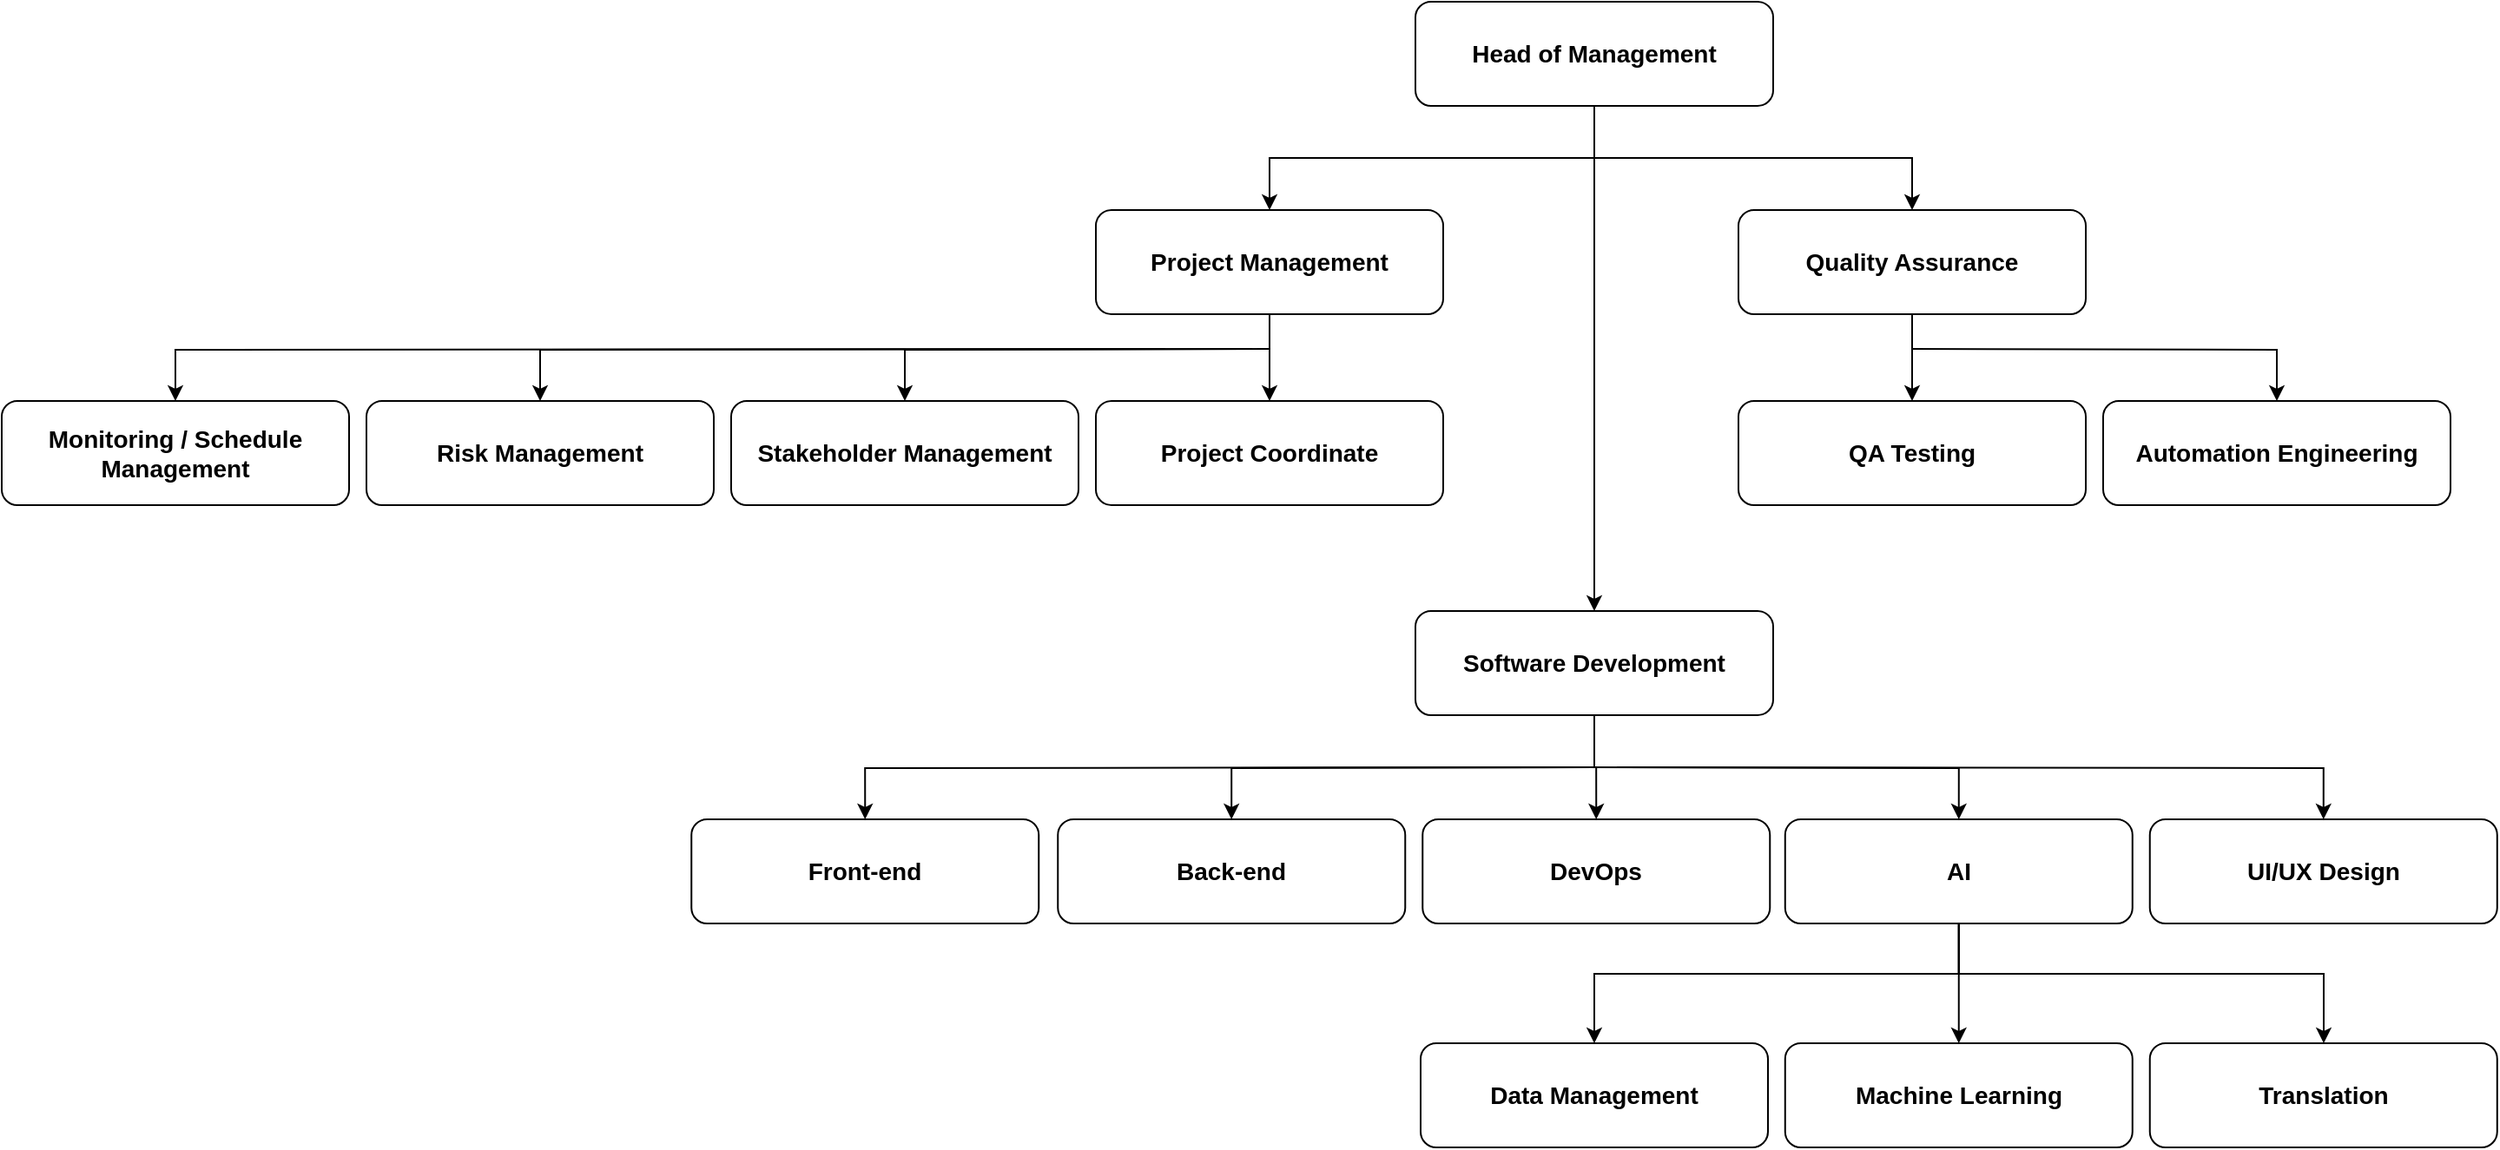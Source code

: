 <mxfile version="24.0.7" type="github">
  <diagram name="Page-1" id="82L-B2ZSY294zVl5sZpA">
    <mxGraphModel dx="2867" dy="1187" grid="1" gridSize="10" guides="1" tooltips="1" connect="1" arrows="1" fold="1" page="1" pageScale="1" pageWidth="827" pageHeight="1169" math="0" shadow="0">
      <root>
        <mxCell id="0" />
        <mxCell id="1" parent="0" />
        <mxCell id="OmLeFIbTsn0oFIIFFMY4-1" style="edgeStyle=orthogonalEdgeStyle;rounded=0;orthogonalLoop=1;jettySize=auto;html=1;entryX=0.5;entryY=0;entryDx=0;entryDy=0;" parent="1" source="OmLeFIbTsn0oFIIFFMY4-4" target="OmLeFIbTsn0oFIIFFMY4-10" edge="1">
          <mxGeometry relative="1" as="geometry" />
        </mxCell>
        <mxCell id="OmLeFIbTsn0oFIIFFMY4-2" style="edgeStyle=orthogonalEdgeStyle;rounded=0;orthogonalLoop=1;jettySize=auto;html=1;entryX=0.5;entryY=0;entryDx=0;entryDy=0;" parent="1" source="OmLeFIbTsn0oFIIFFMY4-4" target="OmLeFIbTsn0oFIIFFMY4-15" edge="1">
          <mxGeometry relative="1" as="geometry" />
        </mxCell>
        <mxCell id="OmLeFIbTsn0oFIIFFMY4-3" style="edgeStyle=orthogonalEdgeStyle;rounded=0;orthogonalLoop=1;jettySize=auto;html=1;entryX=0.5;entryY=0;entryDx=0;entryDy=0;" parent="1" source="OmLeFIbTsn0oFIIFFMY4-4" target="OmLeFIbTsn0oFIIFFMY4-18" edge="1">
          <mxGeometry relative="1" as="geometry" />
        </mxCell>
        <mxCell id="OmLeFIbTsn0oFIIFFMY4-4" value="&lt;span style=&quot;font-size: 14px;&quot;&gt;&lt;b&gt;Head of Management&lt;/b&gt;&lt;/span&gt;" style="rounded=1;whiteSpace=wrap;html=1;" parent="1" vertex="1">
          <mxGeometry x="294" y="70" width="206" height="60" as="geometry" />
        </mxCell>
        <mxCell id="OmLeFIbTsn0oFIIFFMY4-5" style="edgeStyle=orthogonalEdgeStyle;rounded=0;orthogonalLoop=1;jettySize=auto;html=1;entryX=0.5;entryY=0;entryDx=0;entryDy=0;" parent="1" source="OmLeFIbTsn0oFIIFFMY4-10" target="OmLeFIbTsn0oFIIFFMY4-21" edge="1">
          <mxGeometry relative="1" as="geometry" />
        </mxCell>
        <mxCell id="OmLeFIbTsn0oFIIFFMY4-6" style="edgeStyle=orthogonalEdgeStyle;rounded=0;orthogonalLoop=1;jettySize=auto;html=1;" parent="1" target="OmLeFIbTsn0oFIIFFMY4-20" edge="1">
          <mxGeometry relative="1" as="geometry">
            <mxPoint x="397" y="511" as="sourcePoint" />
          </mxGeometry>
        </mxCell>
        <mxCell id="OmLeFIbTsn0oFIIFFMY4-7" style="edgeStyle=orthogonalEdgeStyle;rounded=0;orthogonalLoop=1;jettySize=auto;html=1;entryX=0.5;entryY=0;entryDx=0;entryDy=0;" parent="1" target="OmLeFIbTsn0oFIIFFMY4-19" edge="1">
          <mxGeometry relative="1" as="geometry">
            <mxPoint x="390" y="511" as="sourcePoint" />
          </mxGeometry>
        </mxCell>
        <mxCell id="OmLeFIbTsn0oFIIFFMY4-8" style="edgeStyle=orthogonalEdgeStyle;rounded=0;orthogonalLoop=1;jettySize=auto;html=1;entryX=0.5;entryY=0;entryDx=0;entryDy=0;" parent="1" target="OmLeFIbTsn0oFIIFFMY4-22" edge="1">
          <mxGeometry relative="1" as="geometry">
            <mxPoint x="390" y="511" as="sourcePoint" />
          </mxGeometry>
        </mxCell>
        <mxCell id="OmLeFIbTsn0oFIIFFMY4-9" style="edgeStyle=orthogonalEdgeStyle;rounded=0;orthogonalLoop=1;jettySize=auto;html=1;entryX=0.5;entryY=0;entryDx=0;entryDy=0;" parent="1" target="OmLeFIbTsn0oFIIFFMY4-23" edge="1">
          <mxGeometry relative="1" as="geometry">
            <mxPoint x="410" y="511" as="sourcePoint" />
          </mxGeometry>
        </mxCell>
        <mxCell id="OmLeFIbTsn0oFIIFFMY4-10" value="&lt;span style=&quot;font-size: 14px;&quot;&gt;&lt;b&gt;Software Development&lt;/b&gt;&lt;/span&gt;" style="rounded=1;whiteSpace=wrap;html=1;" parent="1" vertex="1">
          <mxGeometry x="294" y="421" width="206" height="60" as="geometry" />
        </mxCell>
        <mxCell id="OmLeFIbTsn0oFIIFFMY4-11" style="edgeStyle=orthogonalEdgeStyle;rounded=0;orthogonalLoop=1;jettySize=auto;html=1;entryX=0.5;entryY=0;entryDx=0;entryDy=0;" parent="1" source="OmLeFIbTsn0oFIIFFMY4-15" target="OmLeFIbTsn0oFIIFFMY4-26" edge="1">
          <mxGeometry relative="1" as="geometry" />
        </mxCell>
        <mxCell id="OmLeFIbTsn0oFIIFFMY4-12" style="edgeStyle=orthogonalEdgeStyle;rounded=0;orthogonalLoop=1;jettySize=auto;html=1;entryX=0.5;entryY=0;entryDx=0;entryDy=0;" parent="1" target="OmLeFIbTsn0oFIIFFMY4-27" edge="1">
          <mxGeometry relative="1" as="geometry">
            <mxPoint x="210" y="270" as="sourcePoint" />
          </mxGeometry>
        </mxCell>
        <mxCell id="OmLeFIbTsn0oFIIFFMY4-13" style="edgeStyle=orthogonalEdgeStyle;rounded=0;orthogonalLoop=1;jettySize=auto;html=1;entryX=0.5;entryY=0;entryDx=0;entryDy=0;" parent="1" target="OmLeFIbTsn0oFIIFFMY4-28" edge="1">
          <mxGeometry relative="1" as="geometry">
            <mxPoint x="200" y="270" as="sourcePoint" />
          </mxGeometry>
        </mxCell>
        <mxCell id="OmLeFIbTsn0oFIIFFMY4-14" style="edgeStyle=orthogonalEdgeStyle;rounded=0;orthogonalLoop=1;jettySize=auto;html=1;entryX=0.5;entryY=0;entryDx=0;entryDy=0;" parent="1" target="OmLeFIbTsn0oFIIFFMY4-29" edge="1">
          <mxGeometry relative="1" as="geometry">
            <mxPoint x="150" y="270" as="sourcePoint" />
          </mxGeometry>
        </mxCell>
        <mxCell id="OmLeFIbTsn0oFIIFFMY4-15" value="&lt;span style=&quot;font-size: 14px;&quot;&gt;&lt;b&gt;Project Management&lt;/b&gt;&lt;/span&gt;" style="rounded=1;whiteSpace=wrap;html=1;" parent="1" vertex="1">
          <mxGeometry x="110.0" y="190" width="200" height="60" as="geometry" />
        </mxCell>
        <mxCell id="OmLeFIbTsn0oFIIFFMY4-16" style="edgeStyle=orthogonalEdgeStyle;rounded=0;orthogonalLoop=1;jettySize=auto;html=1;entryX=0.5;entryY=0;entryDx=0;entryDy=0;" parent="1" source="OmLeFIbTsn0oFIIFFMY4-18" target="OmLeFIbTsn0oFIIFFMY4-24" edge="1">
          <mxGeometry relative="1" as="geometry" />
        </mxCell>
        <mxCell id="OmLeFIbTsn0oFIIFFMY4-17" style="edgeStyle=orthogonalEdgeStyle;rounded=0;orthogonalLoop=1;jettySize=auto;html=1;entryX=0.5;entryY=0;entryDx=0;entryDy=0;" parent="1" target="OmLeFIbTsn0oFIIFFMY4-25" edge="1">
          <mxGeometry relative="1" as="geometry">
            <mxPoint x="580" y="270" as="sourcePoint" />
          </mxGeometry>
        </mxCell>
        <mxCell id="OmLeFIbTsn0oFIIFFMY4-18" value="&lt;span style=&quot;font-size: 14px;&quot;&gt;&lt;b&gt;Quality Assurance&lt;/b&gt;&lt;/span&gt;" style="rounded=1;whiteSpace=wrap;html=1;" parent="1" vertex="1">
          <mxGeometry x="480.0" y="190" width="200" height="60" as="geometry" />
        </mxCell>
        <mxCell id="OmLeFIbTsn0oFIIFFMY4-19" value="&lt;span style=&quot;font-size: 14px;&quot;&gt;&lt;b&gt;Front-end&lt;/b&gt;&lt;/span&gt;" style="rounded=1;whiteSpace=wrap;html=1;" parent="1" vertex="1">
          <mxGeometry x="-122.87" y="541" width="200" height="60" as="geometry" />
        </mxCell>
        <mxCell id="OmLeFIbTsn0oFIIFFMY4-20" value="&lt;span style=&quot;font-size: 14px;&quot;&gt;&lt;b&gt;Back-end&lt;/b&gt;&lt;/span&gt;" style="rounded=1;whiteSpace=wrap;html=1;" parent="1" vertex="1">
          <mxGeometry x="88.13" y="541" width="200" height="60" as="geometry" />
        </mxCell>
        <mxCell id="OmLeFIbTsn0oFIIFFMY4-21" value="&lt;span style=&quot;font-size: 14px;&quot;&gt;&lt;b&gt;DevOps&lt;/b&gt;&lt;/span&gt;" style="rounded=1;whiteSpace=wrap;html=1;" parent="1" vertex="1">
          <mxGeometry x="298.13" y="541" width="200" height="60" as="geometry" />
        </mxCell>
        <mxCell id="Boxv59BXDJHPMvT0WCM8-4" style="edgeStyle=orthogonalEdgeStyle;rounded=0;orthogonalLoop=1;jettySize=auto;html=1;exitX=0.5;exitY=1;exitDx=0;exitDy=0;entryX=0.5;entryY=0;entryDx=0;entryDy=0;" parent="1" source="OmLeFIbTsn0oFIIFFMY4-22" target="Boxv59BXDJHPMvT0WCM8-2" edge="1">
          <mxGeometry relative="1" as="geometry" />
        </mxCell>
        <mxCell id="Boxv59BXDJHPMvT0WCM8-5" style="edgeStyle=orthogonalEdgeStyle;rounded=0;orthogonalLoop=1;jettySize=auto;html=1;" parent="1" source="OmLeFIbTsn0oFIIFFMY4-22" target="Boxv59BXDJHPMvT0WCM8-1" edge="1">
          <mxGeometry relative="1" as="geometry">
            <Array as="points">
              <mxPoint x="607" y="630" />
              <mxPoint x="397" y="630" />
            </Array>
          </mxGeometry>
        </mxCell>
        <mxCell id="Boxv59BXDJHPMvT0WCM8-6" style="edgeStyle=orthogonalEdgeStyle;rounded=0;orthogonalLoop=1;jettySize=auto;html=1;" parent="1" source="OmLeFIbTsn0oFIIFFMY4-22" target="Boxv59BXDJHPMvT0WCM8-3" edge="1">
          <mxGeometry relative="1" as="geometry">
            <Array as="points">
              <mxPoint x="607" y="630" />
              <mxPoint x="817" y="630" />
            </Array>
          </mxGeometry>
        </mxCell>
        <mxCell id="OmLeFIbTsn0oFIIFFMY4-22" value="&lt;span style=&quot;font-size: 14px;&quot;&gt;&lt;b&gt;AI&lt;/b&gt;&lt;/span&gt;" style="rounded=1;whiteSpace=wrap;html=1;" parent="1" vertex="1">
          <mxGeometry x="506.88" y="541" width="200" height="60" as="geometry" />
        </mxCell>
        <mxCell id="OmLeFIbTsn0oFIIFFMY4-23" value="&lt;span style=&quot;font-size: 14px;&quot;&gt;&lt;b&gt;UI/UX Design&lt;/b&gt;&lt;/span&gt;" style="rounded=1;whiteSpace=wrap;html=1;" parent="1" vertex="1">
          <mxGeometry x="716.88" y="541" width="200" height="60" as="geometry" />
        </mxCell>
        <mxCell id="OmLeFIbTsn0oFIIFFMY4-24" value="&lt;span style=&quot;font-size: 14px;&quot;&gt;&lt;b&gt;QA Testing&lt;/b&gt;&lt;/span&gt;" style="rounded=1;whiteSpace=wrap;html=1;" parent="1" vertex="1">
          <mxGeometry x="480.0" y="300" width="200" height="60" as="geometry" />
        </mxCell>
        <mxCell id="OmLeFIbTsn0oFIIFFMY4-25" value="&lt;span style=&quot;font-size: 14px;&quot;&gt;&lt;b&gt;Automation Engineering&lt;/b&gt;&lt;/span&gt;" style="rounded=1;whiteSpace=wrap;html=1;" parent="1" vertex="1">
          <mxGeometry x="690" y="300" width="200" height="60" as="geometry" />
        </mxCell>
        <mxCell id="OmLeFIbTsn0oFIIFFMY4-26" value="&lt;span style=&quot;font-size: 14px;&quot;&gt;&lt;b&gt;Project Coordinate&lt;/b&gt;&lt;/span&gt;" style="rounded=1;whiteSpace=wrap;html=1;" parent="1" vertex="1">
          <mxGeometry x="110.0" y="300" width="200" height="60" as="geometry" />
        </mxCell>
        <mxCell id="OmLeFIbTsn0oFIIFFMY4-27" value="&lt;span style=&quot;font-size: 14px;&quot;&gt;&lt;b&gt;Stakeholder Management&lt;/b&gt;&lt;/span&gt;" style="rounded=1;whiteSpace=wrap;html=1;" parent="1" vertex="1">
          <mxGeometry x="-100.0" y="300" width="200" height="60" as="geometry" />
        </mxCell>
        <mxCell id="OmLeFIbTsn0oFIIFFMY4-28" value="&lt;span style=&quot;font-size: 14px;&quot;&gt;&lt;b&gt;Risk Management&lt;/b&gt;&lt;/span&gt;" style="rounded=1;whiteSpace=wrap;html=1;" parent="1" vertex="1">
          <mxGeometry x="-310.0" y="300" width="200" height="60" as="geometry" />
        </mxCell>
        <mxCell id="OmLeFIbTsn0oFIIFFMY4-29" value="&lt;span style=&quot;font-size: 14px;&quot;&gt;&lt;b&gt;Monitoring /&amp;nbsp;&lt;/b&gt;&lt;/span&gt;&lt;b style=&quot;font-size: 14px; background-color: initial;&quot;&gt;Schedule Management&lt;/b&gt;" style="rounded=1;whiteSpace=wrap;html=1;" parent="1" vertex="1">
          <mxGeometry x="-520" y="300" width="200" height="60" as="geometry" />
        </mxCell>
        <mxCell id="Boxv59BXDJHPMvT0WCM8-1" value="&lt;span style=&quot;font-size: 14px;&quot;&gt;&lt;b&gt;Data Management&lt;/b&gt;&lt;/span&gt;" style="rounded=1;whiteSpace=wrap;html=1;" parent="1" vertex="1">
          <mxGeometry x="297" y="670" width="200" height="60" as="geometry" />
        </mxCell>
        <mxCell id="Boxv59BXDJHPMvT0WCM8-2" value="&lt;span style=&quot;font-size: 14px;&quot;&gt;&lt;b&gt;Machine Learning&lt;/b&gt;&lt;/span&gt;" style="rounded=1;whiteSpace=wrap;html=1;" parent="1" vertex="1">
          <mxGeometry x="506.88" y="670" width="200" height="60" as="geometry" />
        </mxCell>
        <mxCell id="Boxv59BXDJHPMvT0WCM8-3" value="&lt;span style=&quot;font-size: 14px;&quot;&gt;&lt;b&gt;Translation&lt;/b&gt;&lt;/span&gt;" style="rounded=1;whiteSpace=wrap;html=1;" parent="1" vertex="1">
          <mxGeometry x="716.88" y="670" width="200" height="60" as="geometry" />
        </mxCell>
      </root>
    </mxGraphModel>
  </diagram>
</mxfile>
